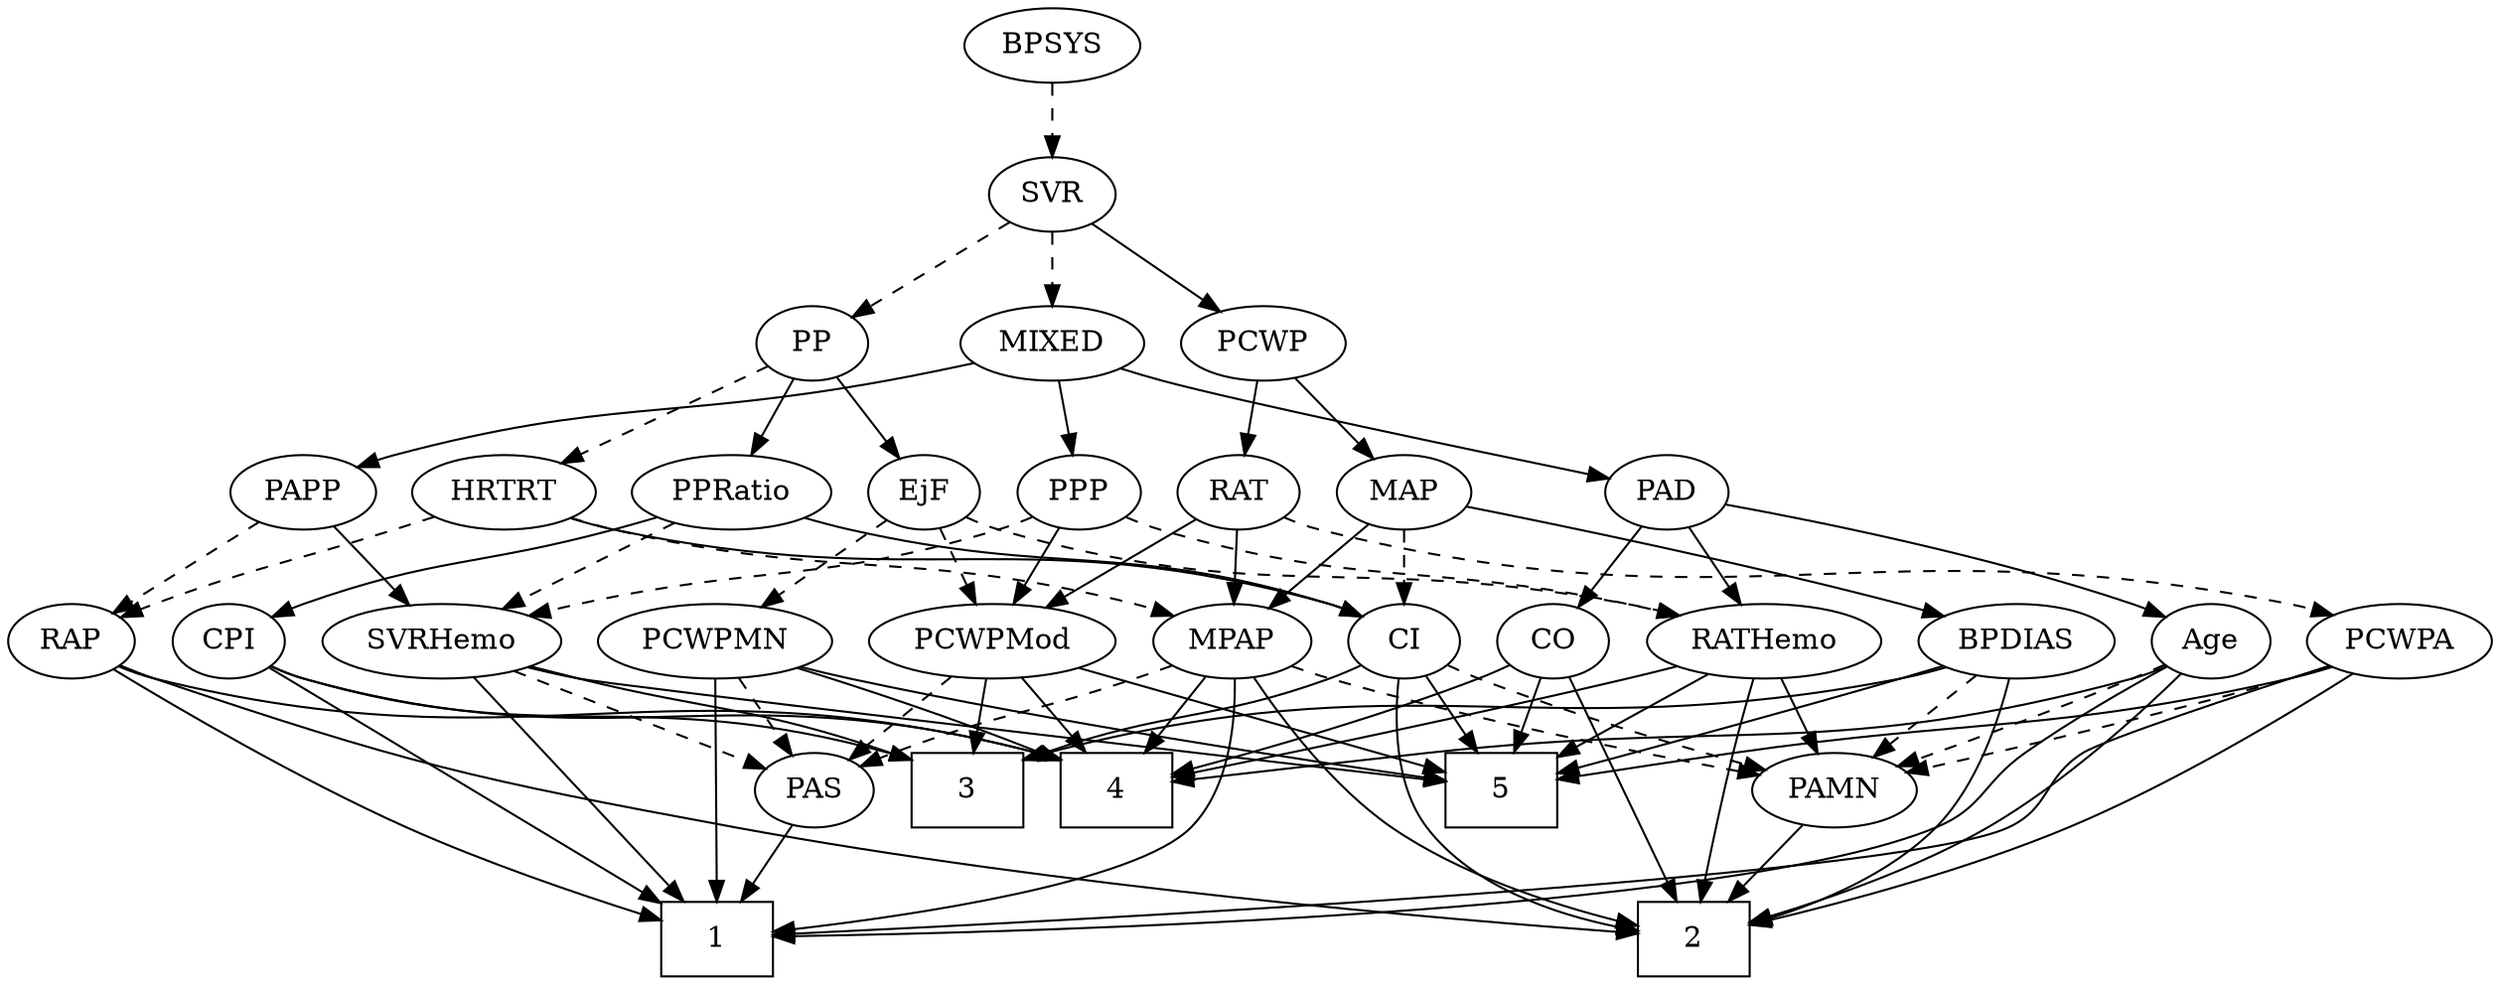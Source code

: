 strict digraph {
	graph [bb="0,0,1110.5,468"];
	node [label="\N"];
	1	[height=0.5,
		pos="289.95,18",
		shape=box,
		width=0.75];
	2	[height=0.5,
		pos="758.95,18",
		shape=box,
		width=0.75];
	3	[height=0.5,
		pos="407.95,90",
		shape=box,
		width=0.75];
	4	[height=0.5,
		pos="479.95,90",
		shape=box,
		width=0.75];
	5	[height=0.5,
		pos="665.95,90",
		shape=box,
		width=0.75];
	Age	[height=0.5,
		pos="981.95,162",
		width=0.75];
	Age -> 1	[pos="e,316.98,19.357 964.23,148.2 949.74,137.63 928.8,122.12 910.95,108 891.4,92.539 890.96,81.573 867.95,72 769.48,31.036 438.69,21.579 \
327.08,19.532",
		style=solid];
	Age -> 2	[pos="e,785.97,26.426 969.55,145.59 953.27,126.19 922.97,92.889 890.95,72 861.2,52.592 823.21,38.262 795.63,29.43",
		style=solid];
	Age -> 4	[pos="e,506.97,94.066 961.46,149.91 956.5,147.63 951.13,145.48 945.95,144 945.3,143.82 627.13,107.7 516.97,95.2",
		style=solid];
	PAMN	[height=0.5,
		pos="822.95,90",
		width=1.011];
	Age -> PAMN	[pos="e,849.94,102.32 960.68,150.81 955.85,148.54 950.74,146.16 945.95,144 916.95,130.91 883.81,116.67 859.24,106.25",
		style=dashed];
	EjF	[height=0.5,
		pos="398.95,234",
		width=0.75];
	RATHemo	[height=0.5,
		pos="784.95,162",
		width=1.3721];
	EjF -> RATHemo	[pos="e,748.98,174.53 419.45,221.95 424.4,219.66 429.77,217.5 434.95,216 560.55,179.62 598.9,206.48 726.95,180 730.88,179.19 734.94,178.24 \
738.99,177.21",
		style=dashed];
	PCWPMod	[height=0.5,
		pos="433.95,162",
		width=1.4443];
	EjF -> PCWPMod	[pos="e,425.39,180.12 407.07,216.76 411.14,208.61 416.18,198.53 420.79,189.31",
		style=dashed];
	PCWPMN	[height=0.5,
		pos="313.95,162",
		width=1.3902];
	EjF -> PCWPMN	[pos="e,332.96,178.65 382.56,219.5 370.7,209.74 354.42,196.33 340.69,185.02",
		style=dashed];
	RAP	[height=0.5,
		pos="27.948,162",
		width=0.77632];
	RAP -> 1	[pos="e,262.73,29.707 46.274,148.31 72.849,130.2 123.94,96.413 169.95,72 197.18,57.55 229.16,43.564 253.25,33.591",
		style=solid];
	RAP -> 2	[pos="e,731.77,20.405 49.654,150.44 54.626,148.19 59.927,145.91 64.948,144 167.03,105.11 193.02,94.358 299.95,72 454.43,39.698 642.57,\
25.742 721.39,21.012",
		style=solid];
	RAP -> 4	[pos="e,452.81,105.01 49.013,149.85 54.108,147.57 59.623,145.43 64.948,144 225.15,100.92 278.69,150.77 442.86,107.7",
		style=solid];
	MIXED	[height=0.5,
		pos="459.95,306",
		width=1.1193];
	PAD	[height=0.5,
		pos="739.95,234",
		width=0.79437];
	MIXED -> PAD	[pos="e,713.02,240.79 490.1,293.96 496.3,291.86 502.8,289.77 508.95,288 545.15,277.6 647.74,254.96 703.23,242.91",
		style=solid];
	PPP	[height=0.5,
		pos="470.95,234",
		width=0.75];
	MIXED -> PPP	[pos="e,468.26,252.1 462.67,287.7 463.88,279.98 465.34,270.71 466.69,262.11",
		style=solid];
	PAPP	[height=0.5,
		pos="127.95,234",
		width=0.88464];
	MIXED -> PAPP	[pos="e,151.72,246.2 425.41,296.6 413,293.7 398.88,290.55 385.95,288 289.6,269 262.25,279.4 167.95,252 165.69,251.34 163.38,250.59 161.08,\
249.78",
		style=solid];
	MPAP	[height=0.5,
		pos="538.95,162",
		width=0.97491];
	MPAP -> 1	[pos="e,317.13,21.867 539.47,143.68 539.08,123.6 535.23,90.855 515.95,72 489.43,46.074 384.23,30.032 327.19,23.063",
		style=solid];
	MPAP -> 2	[pos="e,731.7,24.224 548.52,144.6 560.84,124.8 584.03,91.715 611.95,72 645.29,48.447 690.23,34.27 721.61,26.585",
		style=solid];
	MPAP -> 4	[pos="e,494.52,108.29 525.56,145.12 518.33,136.54 509.25,125.77 501.09,116.09",
		style=solid];
	PAS	[height=0.5,
		pos="335.95,90",
		width=0.75];
	MPAP -> PAS	[pos="e,357.03,101.63 512.09,150.21 506.46,148.06 500.53,145.89 494.95,144 441,125.72 425.2,128.22 371.95,108 370.11,107.3 368.23,106.55 \
366.35,105.76",
		style=dashed];
	MPAP -> PAMN	[pos="e,789.15,96.794 565.72,149.92 571.35,147.79 577.3,145.7 582.95,144 650.45,123.63 730.81,107.48 779.3,98.581",
		style=dashed];
	BPSYS	[height=0.5,
		pos="459.95,450",
		width=1.0471];
	SVR	[height=0.5,
		pos="459.95,378",
		width=0.77632];
	BPSYS -> SVR	[pos="e,459.95,396.1 459.95,431.7 459.95,423.98 459.95,414.71 459.95,406.11",
		style=dashed];
	PAD -> Age	[pos="e,960.91,173.75 767.1,227.73 806.98,219.61 883.43,202.57 945.95,180 947.8,179.33 949.69,178.6 951.58,177.83",
		style=solid];
	CO	[height=0.5,
		pos="690.95,162",
		width=0.75];
	PAD -> CO	[pos="e,702.02,178.82 728.83,217.12 722.63,208.26 714.77,197.04 707.83,187.12",
		style=solid];
	PAD -> RATHemo	[pos="e,774.15,179.8 750.16,217.12 755.64,208.59 762.52,197.89 768.71,188.25",
		style=solid];
	CO -> 2	[pos="e,750.6,36.425 698.75,144.71 710.34,120.49 732.26,74.731 746.21,45.609",
		style=solid];
	CO -> 4	[pos="e,507.04,97.877 669.85,150.41 665.01,148.15 659.85,145.89 654.95,144 608.3,126.04 552.83,110.12 517.04,100.53",
		style=solid];
	CO -> 5	[pos="e,672.18,108.45 685.02,144.41 682.21,136.54 678.78,126.93 675.61,118.04",
		style=solid];
	PAS -> 1	[pos="e,301.31,36.292 325.51,73.116 319.99,64.716 313.08,54.196 306.82,44.671",
		style=solid];
	PAMN -> 2	[pos="e,774.76,36.292 808.42,73.116 800.51,64.458 790.54,53.55 781.62,43.799",
		style=solid];
	RATHemo -> 2	[pos="e,762.09,36.189 781.81,143.87 777.38,119.67 769.24,75.211 763.96,46.393",
		style=solid];
	RATHemo -> 4	[pos="e,507.15,96.154 748.24,149.8 741.2,147.77 733.86,145.75 726.95,144 653.08,125.28 565.7,107.55 517.18,98.099",
		style=solid];
	RATHemo -> 5	[pos="e,693.35,107.12 760,146.33 743.25,136.47 720.91,123.33 702.2,112.33",
		style=solid];
	RATHemo -> PAMN	[pos="e,813.83,107.79 794.15,144.05 798.58,135.89 804,125.91 808.93,116.82",
		style=solid];
	CPI	[height=0.5,
		pos="100.95,162",
		width=0.75];
	CPI -> 1	[pos="e,267.03,36.217 118.39,147.9 150.38,123.86 218.84,72.427 258.93,42.304",
		style=solid];
	CPI -> 3	[pos="e,380.76,104.84 121.48,150.06 126.44,147.77 131.79,145.58 136.95,144 234.94,114.05 268.84,137.37 370.99,107.77",
		style=solid];
	CPI -> 4	[pos="e,452.79,104.94 121.44,149.93 126.4,147.64 131.76,145.48 136.95,144 265.92,107.06 309.82,144.01 443.04,107.69",
		style=solid];
	RAT	[height=0.5,
		pos="542.95,234",
		width=0.75827];
	RAT -> MPAP	[pos="e,539.92,180.1 541.96,215.7 541.52,207.98 540.99,198.71 540.5,190.11",
		style=solid];
	RAT -> PCWPMod	[pos="e,457.66,178.23 523.96,220.81 508.06,210.59 485.01,195.79 466.22,183.73",
		style=solid];
	PCWPA	[height=0.5,
		pos="1068.9,162",
		width=1.1555];
	RAT -> PCWPA	[pos="e,1038.5,174.46 563.4,221.79 568.36,219.52 573.74,217.39 578.95,216 768.06,165.39 826.15,219.24 1017.9,180 1021.5,179.26 1025.2,\
178.35 1028.9,177.34",
		style=dashed];
	SVR -> MIXED	[pos="e,459.95,324.1 459.95,359.7 459.95,351.98 459.95,342.71 459.95,334.11",
		style=dashed];
	PP	[height=0.5,
		pos="349.95,306",
		width=0.75];
	SVR -> PP	[pos="e,368.89,319.05 440.79,364.81 423.28,353.67 397.19,337.06 377.45,324.5",
		style=dashed];
	PCWP	[height=0.5,
		pos="552.95,306",
		width=0.97491];
	SVR -> PCWP	[pos="e,533.93,321.31 477.44,363.83 491.03,353.61 510.11,339.24 525.69,327.51",
		style=solid];
	PCWPMod -> 3	[pos="e,414.36,108.28 427.65,144.05 424.73,136.18 421.18,126.62 417.9,117.79",
		style=solid];
	PCWPMod -> 4	[pos="e,468.6,108.28 445.08,144.05 450.48,135.84 457.08,125.79 463.09,116.66",
		style=solid];
	PCWPMod -> 5	[pos="e,638.7,99.22 471.74,149.6 515.13,136.51 585.84,115.17 628.91,102.18",
		style=solid];
	PCWPMod -> PAS	[pos="e,353.71,103.69 412.2,145.46 397.35,134.86 377.62,120.76 361.94,109.57",
		style=dashed];
	PCWPA -> 1	[pos="e,317.05,20.25 1037.7,149.89 1004.9,137.93 955.7,119.12 938.95,108 920.1,95.481 923.46,81.552 902.95,72 850.78,47.708 452.17,26.762 \
327.26,20.738",
		style=solid];
	PCWPA -> 2	[pos="e,786.04,25.372 1048.6,146.01 1021.6,126.76 972.15,93.304 925.95,72 883.01,52.205 830.66,36.911 796.14,27.948",
		style=solid];
	PCWPA -> 5	[pos="e,693.1,95.135 1038.2,149.79 1031.6,147.65 1024.6,145.59 1017.9,144 913.06,118.85 884.6,124.09 777.95,108 753.05,104.24 725.03,99.991 \
703.25,96.679",
		style=solid];
	PCWPA -> PAMN	[pos="e,854.51,98.995 1037.5,150.2 1031,148.08 1024.3,145.92 1017.9,144 965.28,128.08 903.95,111.77 864.34,101.53",
		style=dashed];
	PCWPMN -> 1	[pos="e,291.13,36.172 308.77,143.96 305.8,133.64 302.22,120.16 299.95,108 296.11,87.497 293.55,64.041 291.98,46.358",
		style=solid];
	PCWPMN -> 4	[pos="e,452.89,103.97 346.47,148.3 370.93,138.63 405.44,124.72 443.64,108.03",
		style=solid];
	PCWPMN -> 5	[pos="e,638.69,94.982 350.93,149.72 358.2,147.68 365.79,145.68 372.95,144 463.98,122.71 572.61,105.05 628.55,96.517",
		style=solid];
	PCWPMN -> PAS	[pos="e,330.67,107.79 319.27,144.05 321.79,136.06 324.84,126.33 327.65,117.4",
		style=dashed];
	SVRHemo	[height=0.5,
		pos="195.95,162",
		width=1.3902];
	SVRHemo -> 1	[pos="e,278.46,36.346 206.91,144.43 223.15,119.9 253.74,73.703 272.91,44.739",
		style=solid];
	SVRHemo -> 3	[pos="e,380.61,104.42 233.74,149.94 276.05,137.52 341.75,118.09 371.22,107.86",
		style=solid];
	SVRHemo -> 5	[pos="e,638.83,94.253 232.24,149.6 239.7,147.53 247.54,145.54 254.95,144 291.19,136.49 534.74,106.81 628.89,95.45",
		style=solid];
	SVRHemo -> PAS	[pos="e,314.85,101.55 223.94,147 247.61,135.17 281.45,118.25 305.73,106.11",
		style=dashed];
	BPDIAS	[height=0.5,
		pos="894.95,162",
		width=1.1735];
	BPDIAS -> 2	[pos="e,786.1,25.513 893.81,144 891.68,124.52 885.55,92.636 867.95,72 849.3,50.15 819.55,36.533 795.84,28.581",
		style=solid];
	BPDIAS -> 3	[pos="e,435.09,105.02 863.91,149.59 857.08,147.44 849.83,145.42 842.95,144 671.7,108.76 617.71,153.08 444.75,107.62",
		style=solid];
	BPDIAS -> 5	[pos="e,693,98.872 862.53,150.26 856.06,148.16 849.29,145.99 842.95,144 794.75,128.91 738.88,112.33 703.01,101.8",
		style=solid];
	BPDIAS -> PAMN	[pos="e,838.73,106.34 878.61,145.12 868.99,135.77 856.68,123.79 846.08,113.49",
		style=dashed];
	MAP	[height=0.5,
		pos="618.95,234",
		width=0.84854];
	MAP -> MPAP	[pos="e,556.05,177.97 602.37,218.5 591.26,208.77 576.42,195.79 563.89,184.83",
		style=solid];
	MAP -> BPDIAS	[pos="e,862.9,173.94 647.43,227.06 690.17,217.97 773.32,199.58 842.95,180 846.29,179.06 849.75,178.04 853.21,176.98",
		style=solid];
	CI	[height=0.5,
		pos="618.95,162",
		width=0.75];
	MAP -> CI	[pos="e,618.95,180.1 618.95,215.7 618.95,207.98 618.95,198.71 618.95,190.11",
		style=dashed];
	PP -> EjF	[pos="e,388.1,250.49 360.82,289.46 367.1,280.49 375.13,269.02 382.21,258.92",
		style=solid];
	PPRatio	[height=0.5,
		pos="313.95,234",
		width=1.1013];
	PP -> PPRatio	[pos="e,322.5,251.63 341.6,288.76 337.3,280.4 331.96,270.02 327.12,260.61",
		style=solid];
	HRTRT	[height=0.5,
		pos="216.95,234",
		width=1.1013];
	PP -> HRTRT	[pos="e,241.77,248.06 329.46,294.22 308.52,283.2 275.66,265.9 250.84,252.84",
		style=dashed];
	PPP -> RATHemo	[pos="e,748.62,174.39 491.49,222.1 496.45,219.81 501.8,217.6 506.95,216 601.55,186.56 630.34,201.98 726.95,180 730.81,179.12 734.79,178.13 \
738.78,177.09",
		style=dashed];
	PPP -> PCWPMod	[pos="e,443,180.12 462.37,216.76 458.01,208.53 452.61,198.32 447.7,189.02",
		style=solid];
	PPP -> SVRHemo	[pos="e,232.96,174.17 450.36,222.23 445.41,219.93 440.07,217.69 434.95,216 357.49,190.39 334.21,199.31 254.95,180 250.93,179.02 246.77,\
177.95 242.61,176.83",
		style=dashed];
	PPRatio -> CPI	[pos="e,122.01,173.67 284.1,222.07 278.11,219.98 271.85,217.87 265.95,216 209.19,198.05 192.73,200.78 136.95,180 135.1,179.31 133.22,178.57 \
131.33,177.79",
		style=solid];
	PPRatio -> SVRHemo	[pos="e,220.96,177.84 290.92,219.34 273.47,208.99 249.23,194.61 229.61,182.97",
		style=dashed];
	PPRatio -> CI	[pos="e,598.4,173.9 343.5,221.83 349.85,219.69 356.58,217.61 362.95,216 458.99,191.67 488.34,209.44 582.95,180 584.88,179.4 586.84,178.71 \
588.79,177.97",
		style=solid];
	PCWP -> RAT	[pos="e,545.39,252.1 550.48,287.7 549.37,279.98 548.05,270.71 546.82,262.11",
		style=solid];
	PCWP -> MAP	[pos="e,604.79,250.01 567.6,289.46 576.43,280.09 587.84,267.99 597.66,257.57",
		style=solid];
	CI -> 2	[pos="e,731.91,22.109 616.33,144.05 614.3,124.62 614.08,92.791 629.95,72 651.89,43.249 692.15,30.005 721.88,23.961",
		style=solid];
	CI -> 3	[pos="e,435.24,104.54 597.91,150.26 593.07,148.01 587.89,145.79 582.95,144 525.87,123.34 505.91,129.06 444.96,108",
		style=solid];
	CI -> 5	[pos="e,654.34,108.29 629.61,145.12 635.25,136.72 642.32,126.2 648.71,116.67",
		style=solid];
	CI -> PAMN	[pos="e,791.86,99.439 640.06,150.45 644.9,148.19 650.06,145.92 654.95,144 697.58,127.3 747.81,112 782.17,102.18",
		style=dashed];
	PAPP -> RAP	[pos="e,46.158,175.75 108.67,219.5 93.297,208.74 71.606,193.56 54.579,181.64",
		style=dashed];
	PAPP -> SVRHemo	[pos="e,180.27,179.13 142.7,217.81 151.63,208.62 163.19,196.72 173.27,186.35",
		style=solid];
	HRTRT -> RAP	[pos="e,49.707,173.42 186.74,222.27 180.85,220.18 174.7,218.02 168.95,216 122.78,199.84 110.34,198.23 64.948,180 63.078,179.25 61.166,\
178.45 59.245,177.64",
		style=dashed];
	HRTRT -> MPAP	[pos="e,512.73,174.18 246.13,221.7 252.28,219.59 258.78,217.56 264.95,216 365.25,190.62 395.01,206.8 494.95,180 497.6,179.29 500.31,178.47 \
503.02,177.59",
		style=dashed];
	HRTRT -> CI	[pos="e,598.46,174.09 245.82,221.58 252.05,219.45 258.66,217.45 264.95,216 403.55,184.05 446.13,218.89 582.95,180 584.89,179.45 586.86,\
178.8 588.83,178.08",
		style=solid];
}
